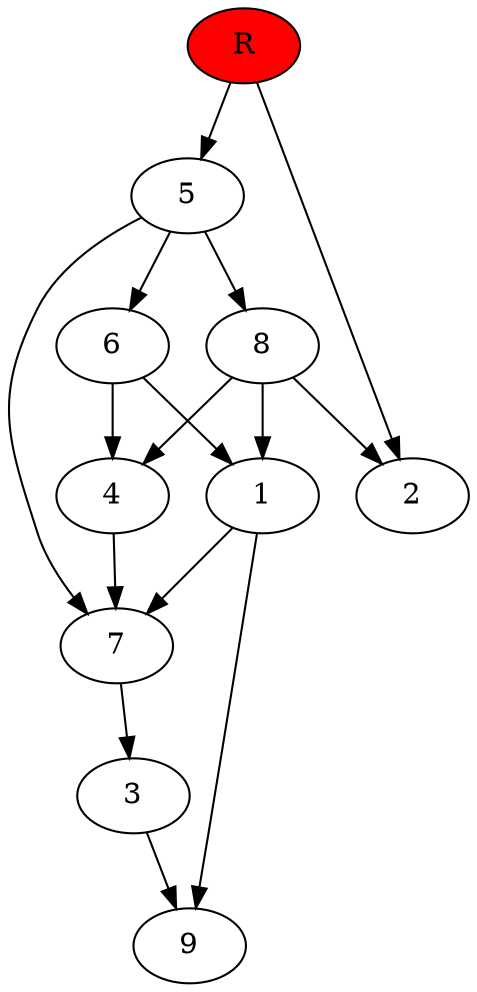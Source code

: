 digraph prb38296 {
	1
	2
	3
	4
	5
	6
	7
	8
	R [fillcolor="#ff0000" style=filled]
	1 -> 7
	1 -> 9
	3 -> 9
	4 -> 7
	5 -> 6
	5 -> 7
	5 -> 8
	6 -> 1
	6 -> 4
	7 -> 3
	8 -> 1
	8 -> 2
	8 -> 4
	R -> 2
	R -> 5
}
